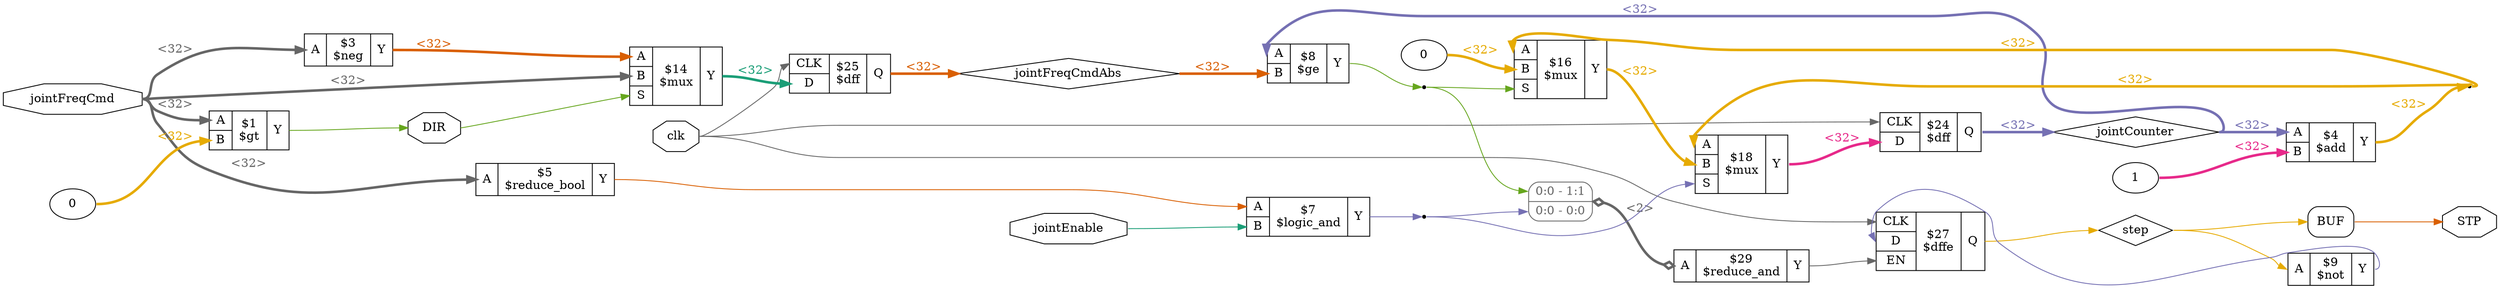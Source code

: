 digraph "joint_stepper_nf" {
rankdir="LR";
remincross=true;
n11 [ shape=octagon, label="DIR", color="black", fontcolor="black" ];
n12 [ shape=octagon, label="STP", color="black", fontcolor="black" ];
n13 [ shape=octagon, label="clk", color="black", fontcolor="black" ];
n14 [ shape=diamond, label="jointCounter", color="black", fontcolor="black" ];
n15 [ shape=octagon, label="jointEnable", color="black", fontcolor="black" ];
n16 [ shape=octagon, label="jointFreqCmd", color="black", fontcolor="black" ];
n17 [ shape=diamond, label="jointFreqCmdAbs", color="black", fontcolor="black" ];
n18 [ shape=diamond, label="step", color="black", fontcolor="black" ];
v0 [ label="1" ];
c22 [ shape=record, label="{{<p19> A|<p20> B}|$4\n$add|{<p21> Y}}",  ];
c27 [ shape=record, label="{{<p23> CLK|<p24> D|<p25> EN}|$27\n$dffe|{<p26> Q}}",  ];
c28 [ shape=record, label="{{<p19> A}|$29\n$reduce_and|{<p21> Y}}",  ];
x1 [ shape=record, style=rounded, label="<s1> 0:0 - 1:1 |<s0> 0:0 - 0:0 ", colorscheme="dark28", color="8", fontcolor="8" ];
x1:e -> c28:p19:w [arrowhead=odiamond, arrowtail=odiamond, dir=both, colorscheme="dark28", color="8", fontcolor="8", style="setlinewidth(3)", label="<2>"];
c29 [ shape=record, label="{{<p19> A|<p20> B}|$8\n$ge|{<p21> Y}}",  ];
v2 [ label="0" ];
c30 [ shape=record, label="{{<p19> A|<p20> B}|$1\n$gt|{<p21> Y}}",  ];
c31 [ shape=record, label="{{<p19> A|<p20> B}|$7\n$logic_and|{<p21> Y}}",  ];
c32 [ shape=record, label="{{<p19> A}|$5\n$reduce_bool|{<p21> Y}}",  ];
c33 [ shape=record, label="{{<p19> A}|$3\n$neg|{<p21> Y}}",  ];
c34 [ shape=record, label="{{<p19> A}|$9\n$not|{<p21> Y}}",  ];
c35 [ shape=record, label="{{<p23> CLK|<p24> D}|$24\n$dff|{<p26> Q}}",  ];
c36 [ shape=record, label="{{<p23> CLK|<p24> D}|$25\n$dff|{<p26> Q}}",  ];
c38 [ shape=record, label="{{<p19> A|<p20> B|<p37> S}|$14\n$mux|{<p21> Y}}",  ];
v3 [ label="0" ];
c39 [ shape=record, label="{{<p19> A|<p20> B|<p37> S}|$16\n$mux|{<p21> Y}}",  ];
c40 [ shape=record, label="{{<p19> A|<p20> B|<p37> S}|$18\n$mux|{<p21> Y}}",  ];
x4 [shape=box, style=rounded, label="BUF", ];
c40:p21:e -> c35:p24:w [colorscheme="dark28", color="4", fontcolor="4", style="setlinewidth(3)", label="<32>"];
c39:p21:e -> c40:p20:w [colorscheme="dark28", color="6", fontcolor="6", style="setlinewidth(3)", label="<32>"];
c30:p21:e -> n11:w [colorscheme="dark28", color="5", fontcolor="5", label=""];
n11:e -> c38:p37:w [colorscheme="dark28", color="5", fontcolor="5", label=""];
x4:e -> n12:w [colorscheme="dark28", color="2", fontcolor="2", label=""];
n13:e -> c27:p23:w [colorscheme="dark28", color="8", fontcolor="8", label=""];
n13:e -> c35:p23:w [colorscheme="dark28", color="8", fontcolor="8", label=""];
n13:e -> c36:p23:w [colorscheme="dark28", color="8", fontcolor="8", label=""];
c35:p26:e -> n14:w [colorscheme="dark28", color="3", fontcolor="3", style="setlinewidth(3)", label="<32>"];
n14:e -> c22:p19:w [colorscheme="dark28", color="3", fontcolor="3", style="setlinewidth(3)", label="<32>"];
n14:e -> c29:p19:w [colorscheme="dark28", color="3", fontcolor="3", style="setlinewidth(3)", label="<32>"];
n15:e -> c31:p20:w [colorscheme="dark28", color="1", fontcolor="1", label=""];
n16:e -> c30:p19:w [colorscheme="dark28", color="8", fontcolor="8", style="setlinewidth(3)", label="<32>"];
n16:e -> c32:p19:w [colorscheme="dark28", color="8", fontcolor="8", style="setlinewidth(3)", label="<32>"];
n16:e -> c33:p19:w [colorscheme="dark28", color="8", fontcolor="8", style="setlinewidth(3)", label="<32>"];
n16:e -> c38:p20:w [colorscheme="dark28", color="8", fontcolor="8", style="setlinewidth(3)", label="<32>"];
c36:p26:e -> n17:w [colorscheme="dark28", color="2", fontcolor="2", style="setlinewidth(3)", label="<32>"];
n17:e -> c29:p20:w [colorscheme="dark28", color="2", fontcolor="2", style="setlinewidth(3)", label="<32>"];
c27:p26:e -> n18:w [colorscheme="dark28", color="6", fontcolor="6", label=""];
n18:e -> c34:p19:w [colorscheme="dark28", color="6", fontcolor="6", label=""];
n18:e -> x4:w [colorscheme="dark28", color="6", fontcolor="6", label=""];
c38:p21:e -> c36:p24:w [colorscheme="dark28", color="1", fontcolor="1", style="setlinewidth(3)", label="<32>"];
n3 [ shape=point ];
c22:p21:e -> n3:w [colorscheme="dark28", color="6", fontcolor="6", style="setlinewidth(3)", label="<32>"];
n3:e -> c39:p19:w [colorscheme="dark28", color="6", fontcolor="6", style="setlinewidth(3)", label="<32>"];
n3:e -> c40:p19:w [colorscheme="dark28", color="6", fontcolor="6", style="setlinewidth(3)", label="<32>"];
c28:p21:e -> c27:p25:w [colorscheme="dark28", color="8", fontcolor="8", label=""];
n5 [ shape=point ];
c29:p21:e -> n5:w [colorscheme="dark28", color="5", fontcolor="5", label=""];
n5:e -> c39:p37:w [colorscheme="dark28", color="5", fontcolor="5", label=""];
n5:e -> x1:s1:w [colorscheme="dark28", color="5", fontcolor="5", label=""];
n6 [ shape=point ];
c31:p21:e -> n6:w [colorscheme="dark28", color="3", fontcolor="3", label=""];
n6:e -> c40:p37:w [colorscheme="dark28", color="3", fontcolor="3", label=""];
n6:e -> x1:s0:w [colorscheme="dark28", color="3", fontcolor="3", label=""];
c32:p21:e -> c31:p19:w [colorscheme="dark28", color="2", fontcolor="2", label=""];
c33:p21:e -> c38:p19:w [colorscheme="dark28", color="2", fontcolor="2", style="setlinewidth(3)", label="<32>"];
c34:p21:e -> c27:p24:w [colorscheme="dark28", color="3", fontcolor="3", label=""];
v0:e -> c22:p20:w [colorscheme="dark28", color="4", fontcolor="4", style="setlinewidth(3)", label="<32>"];
v2:e -> c30:p20:w [colorscheme="dark28", color="6", fontcolor="6", style="setlinewidth(3)", label="<32>"];
v3:e -> c39:p20:w [colorscheme="dark28", color="6", fontcolor="6", style="setlinewidth(3)", label="<32>"];
}
